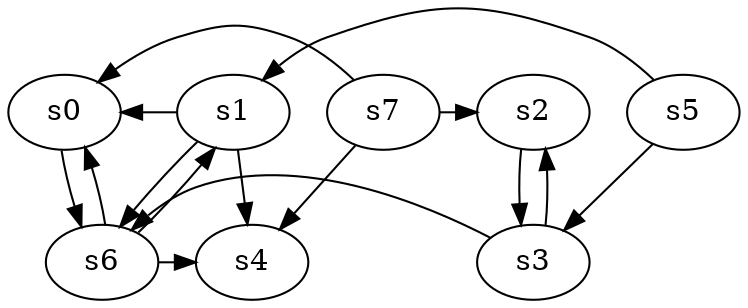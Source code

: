 digraph game_1000_complex_8 {
    s0 [name="s0", player=1, target=1];
    s1 [name="s1", player=1, target=1];
    s2 [name="s2", player=1];
    s3 [name="s3", player=0, target=1];
    s4 [name="s4", player=0];
    s5 [name="s5", player=1];
    s6 [name="s6", player=1];
    s7 [name="s7", player=1];

    s0 -> s6 [constraint="time == 2 || time == 14 || time == 15 || time == 18 || time == 19"];
    s1 -> s0 [constraint="time % 2 == 1 && time % 4 == 1"];
    s1 -> s4;
    s1 -> s6;
    s2 -> s3;
    s3 -> s2 [constraint="time % 8 == 5"];
    s3 -> s6 [constraint="!(time % 5 == 4)"];
    s5 -> s1 [constraint="time == 7 || time == 9 || time == 12 || time == 15 || time == 21"];
    s5 -> s3 [constraint="time % 3 == 0 || time % 3 == 0"];
    s6 -> s0 [constraint="!(time % 5 == 0)"];
    s6 -> s1 [constraint="time % 2 == 1 || time % 4 == 2"];
    s6 -> s4 [constraint="time == 22"];
    s7 -> s0 [constraint="time % 3 == 2 && time % 3 == 1"];
    s7 -> s2 [constraint="time % 3 == 1"];
    s7 -> s4 [constraint="time == 0 || time == 21"];
}
